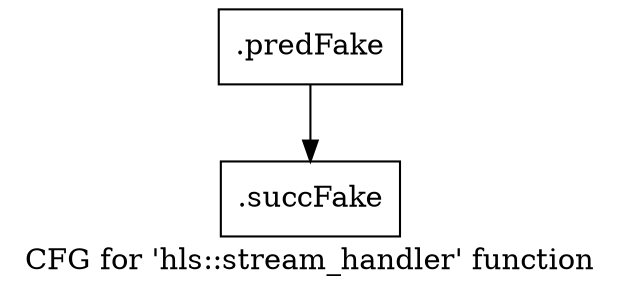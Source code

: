 digraph "CFG for 'hls::stream_handler' function" {
	label="CFG for 'hls::stream_handler' function";

	Node0x51fd270 [shape=record,filename="/home/akhilkushe/Xilinx/Vitis_HLS/2021.2/include/hls_stream_thread_unsafe.h",linenumber="99",label="{.predFake}"];
	Node0x51fd270 -> Node0x52caba0[ callList="" memoryops="" filename="/home/akhilkushe/Xilinx/Vitis_HLS/2021.2/include/hls_stream_thread_unsafe.h" execusionnum="1"];
	Node0x52caba0 [shape=record,filename="/home/akhilkushe/Xilinx/Vitis_HLS/2021.2/include/hls_stream_thread_unsafe.h",linenumber="99",label="{.succFake}"];
}
